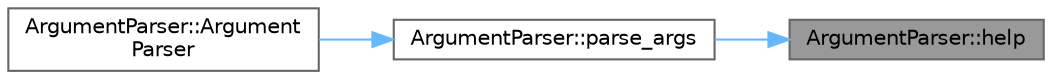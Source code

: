digraph "ArgumentParser::help"
{
 // LATEX_PDF_SIZE
  bgcolor="transparent";
  edge [fontname=Helvetica,fontsize=10,labelfontname=Helvetica,labelfontsize=10];
  node [fontname=Helvetica,fontsize=10,shape=box,height=0.2,width=0.4];
  rankdir="RL";
  Node1 [id="Node000001",label="ArgumentParser::help",height=0.2,width=0.4,color="gray40", fillcolor="grey60", style="filled", fontcolor="black",tooltip="Print help message to stdout."];
  Node1 -> Node2 [id="edge1_Node000001_Node000002",dir="back",color="steelblue1",style="solid",tooltip=" "];
  Node2 [id="Node000002",label="ArgumentParser::parse_args",height=0.2,width=0.4,color="grey40", fillcolor="white", style="filled",URL="$class_argument_parser.html#a61f6404e94168a213cd24dd1e13b4370",tooltip="Parse the provided arguments."];
  Node2 -> Node3 [id="edge2_Node000002_Node000003",dir="back",color="steelblue1",style="solid",tooltip=" "];
  Node3 [id="Node000003",label="ArgumentParser::Argument\lParser",height=0.2,width=0.4,color="grey40", fillcolor="white", style="filled",URL="$class_argument_parser.html#a760403f063ce0bc16b35c7f5d4e84c04",tooltip="Constructor: parses command-line arguments."];
}
